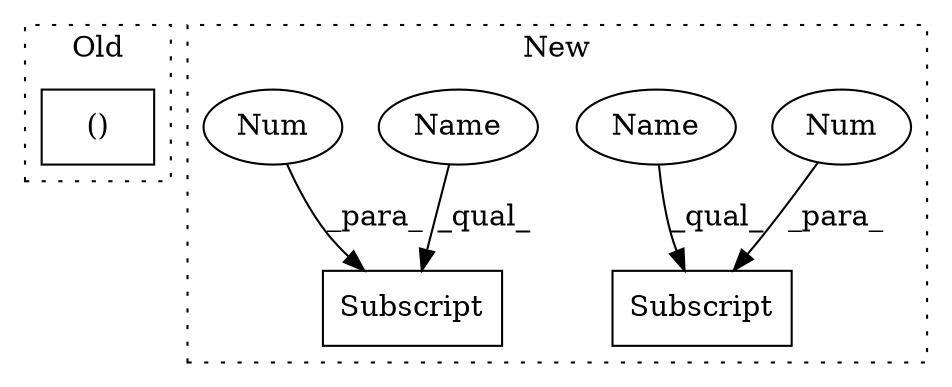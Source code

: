 digraph G {
subgraph cluster0 {
1 [label="()" a="54" s="2056" l="30" shape="box"];
label = "Old";
style="dotted";
}
subgraph cluster1 {
2 [label="Subscript" a="63" s="1704,0" l="21,0" shape="box"];
3 [label="Num" a="76" s="1723" l="1" shape="ellipse"];
4 [label="Subscript" a="63" s="1472,0" l="21,0" shape="box"];
5 [label="Num" a="76" s="1491" l="1" shape="ellipse"];
6 [label="Name" a="87" s="1704" l="18" shape="ellipse"];
7 [label="Name" a="87" s="1472" l="18" shape="ellipse"];
label = "New";
style="dotted";
}
3 -> 2 [label="_para_"];
5 -> 4 [label="_para_"];
6 -> 2 [label="_qual_"];
7 -> 4 [label="_qual_"];
}